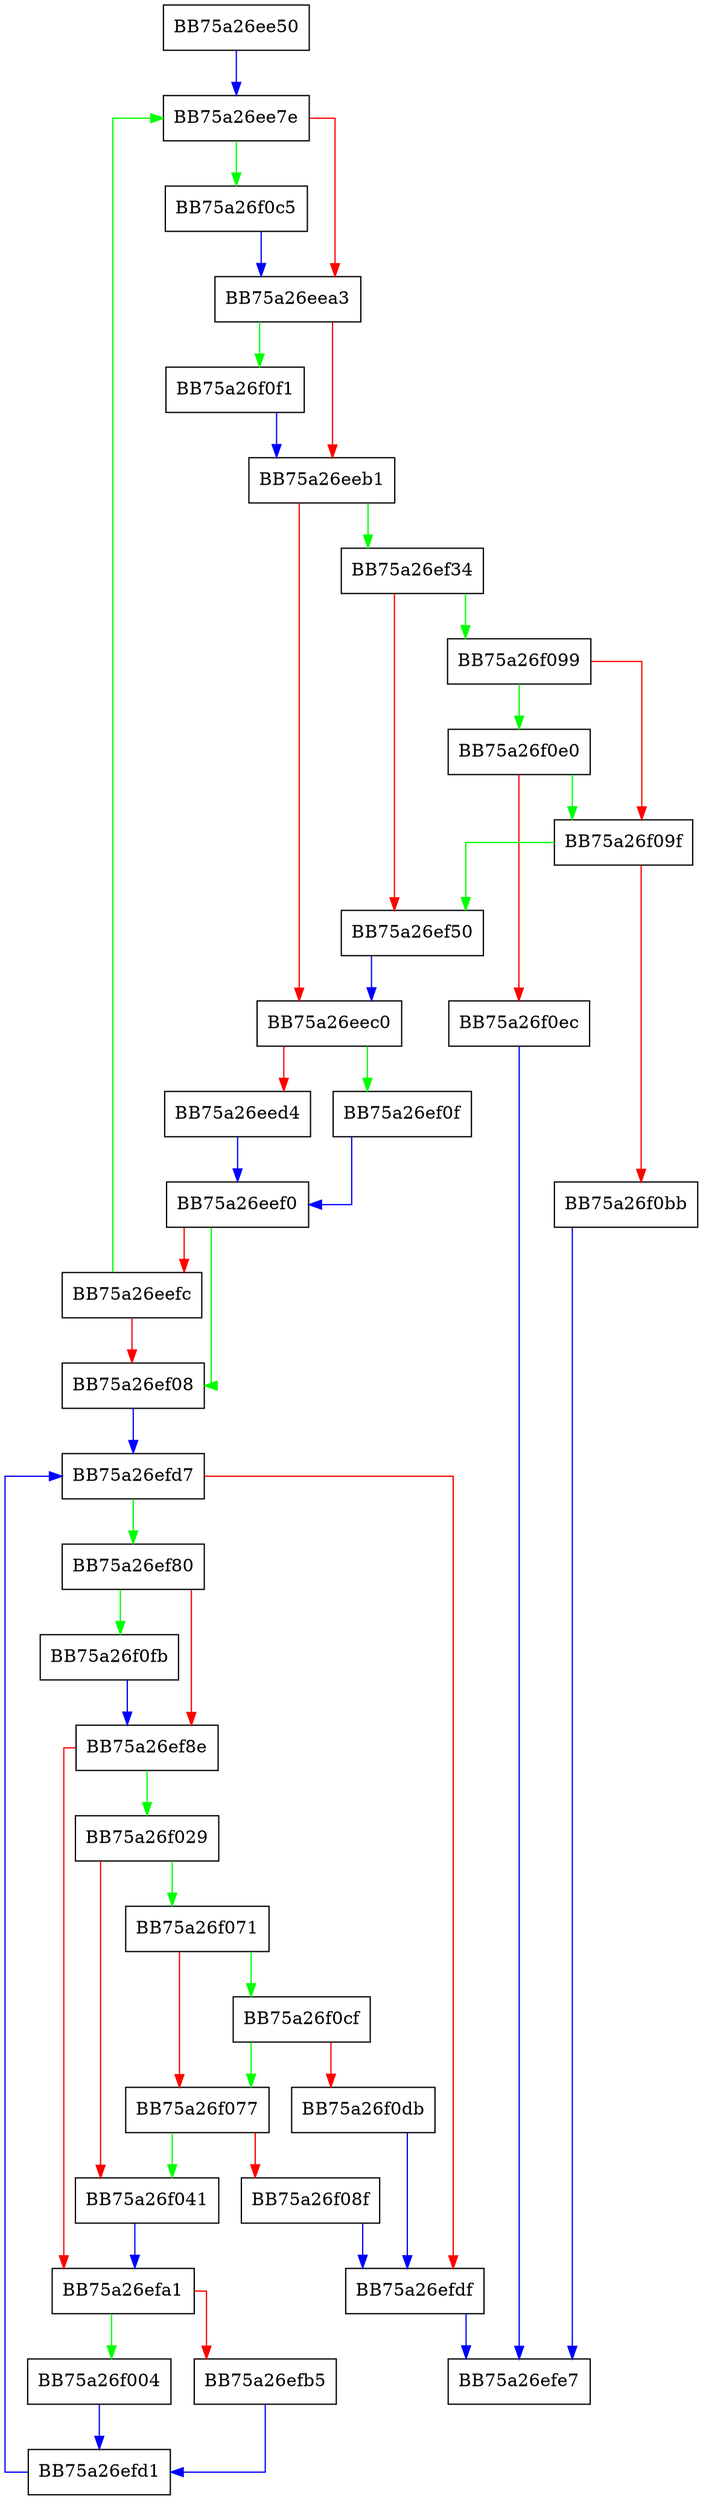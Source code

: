 digraph getByte {
  node [shape="box"];
  graph [splines=ortho];
  BB75a26ee50 -> BB75a26ee7e [color="blue"];
  BB75a26ee7e -> BB75a26f0c5 [color="green"];
  BB75a26ee7e -> BB75a26eea3 [color="red"];
  BB75a26eea3 -> BB75a26f0f1 [color="green"];
  BB75a26eea3 -> BB75a26eeb1 [color="red"];
  BB75a26eeb1 -> BB75a26ef34 [color="green"];
  BB75a26eeb1 -> BB75a26eec0 [color="red"];
  BB75a26eec0 -> BB75a26ef0f [color="green"];
  BB75a26eec0 -> BB75a26eed4 [color="red"];
  BB75a26eed4 -> BB75a26eef0 [color="blue"];
  BB75a26eef0 -> BB75a26ef08 [color="green"];
  BB75a26eef0 -> BB75a26eefc [color="red"];
  BB75a26eefc -> BB75a26ee7e [color="green"];
  BB75a26eefc -> BB75a26ef08 [color="red"];
  BB75a26ef08 -> BB75a26efd7 [color="blue"];
  BB75a26ef0f -> BB75a26eef0 [color="blue"];
  BB75a26ef34 -> BB75a26f099 [color="green"];
  BB75a26ef34 -> BB75a26ef50 [color="red"];
  BB75a26ef50 -> BB75a26eec0 [color="blue"];
  BB75a26ef80 -> BB75a26f0fb [color="green"];
  BB75a26ef80 -> BB75a26ef8e [color="red"];
  BB75a26ef8e -> BB75a26f029 [color="green"];
  BB75a26ef8e -> BB75a26efa1 [color="red"];
  BB75a26efa1 -> BB75a26f004 [color="green"];
  BB75a26efa1 -> BB75a26efb5 [color="red"];
  BB75a26efb5 -> BB75a26efd1 [color="blue"];
  BB75a26efd1 -> BB75a26efd7 [color="blue"];
  BB75a26efd7 -> BB75a26ef80 [color="green"];
  BB75a26efd7 -> BB75a26efdf [color="red"];
  BB75a26efdf -> BB75a26efe7 [color="blue"];
  BB75a26f004 -> BB75a26efd1 [color="blue"];
  BB75a26f029 -> BB75a26f071 [color="green"];
  BB75a26f029 -> BB75a26f041 [color="red"];
  BB75a26f041 -> BB75a26efa1 [color="blue"];
  BB75a26f071 -> BB75a26f0cf [color="green"];
  BB75a26f071 -> BB75a26f077 [color="red"];
  BB75a26f077 -> BB75a26f041 [color="green"];
  BB75a26f077 -> BB75a26f08f [color="red"];
  BB75a26f08f -> BB75a26efdf [color="blue"];
  BB75a26f099 -> BB75a26f0e0 [color="green"];
  BB75a26f099 -> BB75a26f09f [color="red"];
  BB75a26f09f -> BB75a26ef50 [color="green"];
  BB75a26f09f -> BB75a26f0bb [color="red"];
  BB75a26f0bb -> BB75a26efe7 [color="blue"];
  BB75a26f0c5 -> BB75a26eea3 [color="blue"];
  BB75a26f0cf -> BB75a26f077 [color="green"];
  BB75a26f0cf -> BB75a26f0db [color="red"];
  BB75a26f0db -> BB75a26efdf [color="blue"];
  BB75a26f0e0 -> BB75a26f09f [color="green"];
  BB75a26f0e0 -> BB75a26f0ec [color="red"];
  BB75a26f0ec -> BB75a26efe7 [color="blue"];
  BB75a26f0f1 -> BB75a26eeb1 [color="blue"];
  BB75a26f0fb -> BB75a26ef8e [color="blue"];
}